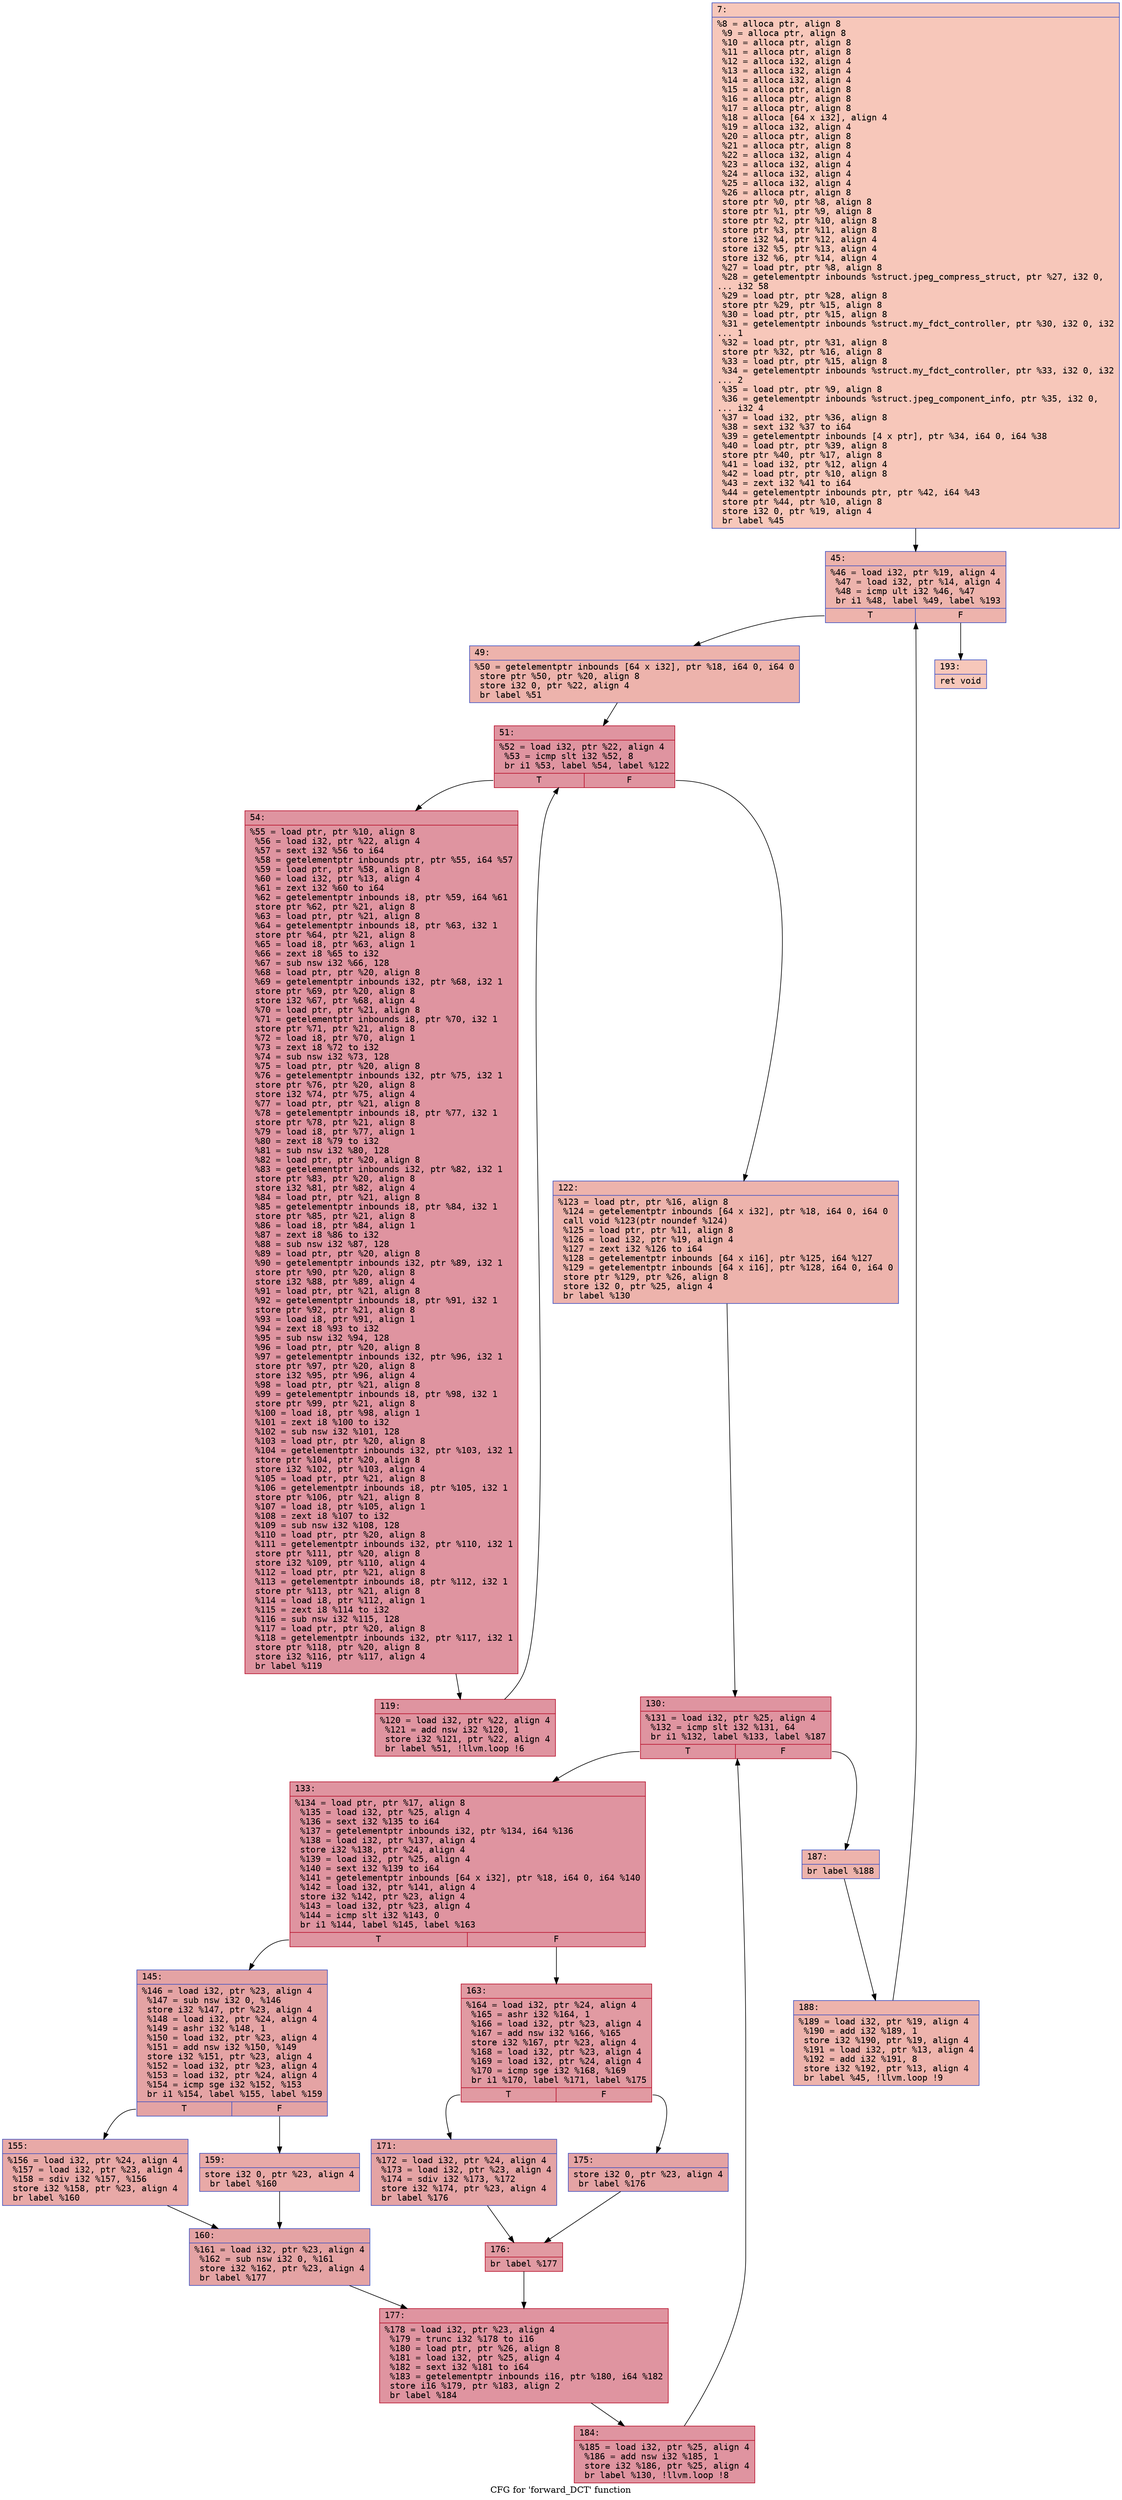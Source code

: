 digraph "CFG for 'forward_DCT' function" {
	label="CFG for 'forward_DCT' function";

	Node0x600001386ad0 [shape=record,color="#3d50c3ff", style=filled, fillcolor="#ec7f6370" fontname="Courier",label="{7:\l|  %8 = alloca ptr, align 8\l  %9 = alloca ptr, align 8\l  %10 = alloca ptr, align 8\l  %11 = alloca ptr, align 8\l  %12 = alloca i32, align 4\l  %13 = alloca i32, align 4\l  %14 = alloca i32, align 4\l  %15 = alloca ptr, align 8\l  %16 = alloca ptr, align 8\l  %17 = alloca ptr, align 8\l  %18 = alloca [64 x i32], align 4\l  %19 = alloca i32, align 4\l  %20 = alloca ptr, align 8\l  %21 = alloca ptr, align 8\l  %22 = alloca i32, align 4\l  %23 = alloca i32, align 4\l  %24 = alloca i32, align 4\l  %25 = alloca i32, align 4\l  %26 = alloca ptr, align 8\l  store ptr %0, ptr %8, align 8\l  store ptr %1, ptr %9, align 8\l  store ptr %2, ptr %10, align 8\l  store ptr %3, ptr %11, align 8\l  store i32 %4, ptr %12, align 4\l  store i32 %5, ptr %13, align 4\l  store i32 %6, ptr %14, align 4\l  %27 = load ptr, ptr %8, align 8\l  %28 = getelementptr inbounds %struct.jpeg_compress_struct, ptr %27, i32 0,\l... i32 58\l  %29 = load ptr, ptr %28, align 8\l  store ptr %29, ptr %15, align 8\l  %30 = load ptr, ptr %15, align 8\l  %31 = getelementptr inbounds %struct.my_fdct_controller, ptr %30, i32 0, i32\l... 1\l  %32 = load ptr, ptr %31, align 8\l  store ptr %32, ptr %16, align 8\l  %33 = load ptr, ptr %15, align 8\l  %34 = getelementptr inbounds %struct.my_fdct_controller, ptr %33, i32 0, i32\l... 2\l  %35 = load ptr, ptr %9, align 8\l  %36 = getelementptr inbounds %struct.jpeg_component_info, ptr %35, i32 0,\l... i32 4\l  %37 = load i32, ptr %36, align 8\l  %38 = sext i32 %37 to i64\l  %39 = getelementptr inbounds [4 x ptr], ptr %34, i64 0, i64 %38\l  %40 = load ptr, ptr %39, align 8\l  store ptr %40, ptr %17, align 8\l  %41 = load i32, ptr %12, align 4\l  %42 = load ptr, ptr %10, align 8\l  %43 = zext i32 %41 to i64\l  %44 = getelementptr inbounds ptr, ptr %42, i64 %43\l  store ptr %44, ptr %10, align 8\l  store i32 0, ptr %19, align 4\l  br label %45\l}"];
	Node0x600001386ad0 -> Node0x600001386b20[tooltip="7 -> 45\nProbability 100.00%" ];
	Node0x600001386b20 [shape=record,color="#3d50c3ff", style=filled, fillcolor="#d6524470" fontname="Courier",label="{45:\l|  %46 = load i32, ptr %19, align 4\l  %47 = load i32, ptr %14, align 4\l  %48 = icmp ult i32 %46, %47\l  br i1 %48, label %49, label %193\l|{<s0>T|<s1>F}}"];
	Node0x600001386b20:s0 -> Node0x600001386b70[tooltip="45 -> 49\nProbability 96.88%" ];
	Node0x600001386b20:s1 -> Node0x600001387160[tooltip="45 -> 193\nProbability 3.12%" ];
	Node0x600001386b70 [shape=record,color="#3d50c3ff", style=filled, fillcolor="#d6524470" fontname="Courier",label="{49:\l|  %50 = getelementptr inbounds [64 x i32], ptr %18, i64 0, i64 0\l  store ptr %50, ptr %20, align 8\l  store i32 0, ptr %22, align 4\l  br label %51\l}"];
	Node0x600001386b70 -> Node0x600001386bc0[tooltip="49 -> 51\nProbability 100.00%" ];
	Node0x600001386bc0 [shape=record,color="#b70d28ff", style=filled, fillcolor="#b70d2870" fontname="Courier",label="{51:\l|  %52 = load i32, ptr %22, align 4\l  %53 = icmp slt i32 %52, 8\l  br i1 %53, label %54, label %122\l|{<s0>T|<s1>F}}"];
	Node0x600001386bc0:s0 -> Node0x600001386c10[tooltip="51 -> 54\nProbability 96.88%" ];
	Node0x600001386bc0:s1 -> Node0x600001386cb0[tooltip="51 -> 122\nProbability 3.12%" ];
	Node0x600001386c10 [shape=record,color="#b70d28ff", style=filled, fillcolor="#b70d2870" fontname="Courier",label="{54:\l|  %55 = load ptr, ptr %10, align 8\l  %56 = load i32, ptr %22, align 4\l  %57 = sext i32 %56 to i64\l  %58 = getelementptr inbounds ptr, ptr %55, i64 %57\l  %59 = load ptr, ptr %58, align 8\l  %60 = load i32, ptr %13, align 4\l  %61 = zext i32 %60 to i64\l  %62 = getelementptr inbounds i8, ptr %59, i64 %61\l  store ptr %62, ptr %21, align 8\l  %63 = load ptr, ptr %21, align 8\l  %64 = getelementptr inbounds i8, ptr %63, i32 1\l  store ptr %64, ptr %21, align 8\l  %65 = load i8, ptr %63, align 1\l  %66 = zext i8 %65 to i32\l  %67 = sub nsw i32 %66, 128\l  %68 = load ptr, ptr %20, align 8\l  %69 = getelementptr inbounds i32, ptr %68, i32 1\l  store ptr %69, ptr %20, align 8\l  store i32 %67, ptr %68, align 4\l  %70 = load ptr, ptr %21, align 8\l  %71 = getelementptr inbounds i8, ptr %70, i32 1\l  store ptr %71, ptr %21, align 8\l  %72 = load i8, ptr %70, align 1\l  %73 = zext i8 %72 to i32\l  %74 = sub nsw i32 %73, 128\l  %75 = load ptr, ptr %20, align 8\l  %76 = getelementptr inbounds i32, ptr %75, i32 1\l  store ptr %76, ptr %20, align 8\l  store i32 %74, ptr %75, align 4\l  %77 = load ptr, ptr %21, align 8\l  %78 = getelementptr inbounds i8, ptr %77, i32 1\l  store ptr %78, ptr %21, align 8\l  %79 = load i8, ptr %77, align 1\l  %80 = zext i8 %79 to i32\l  %81 = sub nsw i32 %80, 128\l  %82 = load ptr, ptr %20, align 8\l  %83 = getelementptr inbounds i32, ptr %82, i32 1\l  store ptr %83, ptr %20, align 8\l  store i32 %81, ptr %82, align 4\l  %84 = load ptr, ptr %21, align 8\l  %85 = getelementptr inbounds i8, ptr %84, i32 1\l  store ptr %85, ptr %21, align 8\l  %86 = load i8, ptr %84, align 1\l  %87 = zext i8 %86 to i32\l  %88 = sub nsw i32 %87, 128\l  %89 = load ptr, ptr %20, align 8\l  %90 = getelementptr inbounds i32, ptr %89, i32 1\l  store ptr %90, ptr %20, align 8\l  store i32 %88, ptr %89, align 4\l  %91 = load ptr, ptr %21, align 8\l  %92 = getelementptr inbounds i8, ptr %91, i32 1\l  store ptr %92, ptr %21, align 8\l  %93 = load i8, ptr %91, align 1\l  %94 = zext i8 %93 to i32\l  %95 = sub nsw i32 %94, 128\l  %96 = load ptr, ptr %20, align 8\l  %97 = getelementptr inbounds i32, ptr %96, i32 1\l  store ptr %97, ptr %20, align 8\l  store i32 %95, ptr %96, align 4\l  %98 = load ptr, ptr %21, align 8\l  %99 = getelementptr inbounds i8, ptr %98, i32 1\l  store ptr %99, ptr %21, align 8\l  %100 = load i8, ptr %98, align 1\l  %101 = zext i8 %100 to i32\l  %102 = sub nsw i32 %101, 128\l  %103 = load ptr, ptr %20, align 8\l  %104 = getelementptr inbounds i32, ptr %103, i32 1\l  store ptr %104, ptr %20, align 8\l  store i32 %102, ptr %103, align 4\l  %105 = load ptr, ptr %21, align 8\l  %106 = getelementptr inbounds i8, ptr %105, i32 1\l  store ptr %106, ptr %21, align 8\l  %107 = load i8, ptr %105, align 1\l  %108 = zext i8 %107 to i32\l  %109 = sub nsw i32 %108, 128\l  %110 = load ptr, ptr %20, align 8\l  %111 = getelementptr inbounds i32, ptr %110, i32 1\l  store ptr %111, ptr %20, align 8\l  store i32 %109, ptr %110, align 4\l  %112 = load ptr, ptr %21, align 8\l  %113 = getelementptr inbounds i8, ptr %112, i32 1\l  store ptr %113, ptr %21, align 8\l  %114 = load i8, ptr %112, align 1\l  %115 = zext i8 %114 to i32\l  %116 = sub nsw i32 %115, 128\l  %117 = load ptr, ptr %20, align 8\l  %118 = getelementptr inbounds i32, ptr %117, i32 1\l  store ptr %118, ptr %20, align 8\l  store i32 %116, ptr %117, align 4\l  br label %119\l}"];
	Node0x600001386c10 -> Node0x600001386c60[tooltip="54 -> 119\nProbability 100.00%" ];
	Node0x600001386c60 [shape=record,color="#b70d28ff", style=filled, fillcolor="#b70d2870" fontname="Courier",label="{119:\l|  %120 = load i32, ptr %22, align 4\l  %121 = add nsw i32 %120, 1\l  store i32 %121, ptr %22, align 4\l  br label %51, !llvm.loop !6\l}"];
	Node0x600001386c60 -> Node0x600001386bc0[tooltip="119 -> 51\nProbability 100.00%" ];
	Node0x600001386cb0 [shape=record,color="#3d50c3ff", style=filled, fillcolor="#d6524470" fontname="Courier",label="{122:\l|  %123 = load ptr, ptr %16, align 8\l  %124 = getelementptr inbounds [64 x i32], ptr %18, i64 0, i64 0\l  call void %123(ptr noundef %124)\l  %125 = load ptr, ptr %11, align 8\l  %126 = load i32, ptr %19, align 4\l  %127 = zext i32 %126 to i64\l  %128 = getelementptr inbounds [64 x i16], ptr %125, i64 %127\l  %129 = getelementptr inbounds [64 x i16], ptr %128, i64 0, i64 0\l  store ptr %129, ptr %26, align 8\l  store i32 0, ptr %25, align 4\l  br label %130\l}"];
	Node0x600001386cb0 -> Node0x600001386d00[tooltip="122 -> 130\nProbability 100.00%" ];
	Node0x600001386d00 [shape=record,color="#b70d28ff", style=filled, fillcolor="#b70d2870" fontname="Courier",label="{130:\l|  %131 = load i32, ptr %25, align 4\l  %132 = icmp slt i32 %131, 64\l  br i1 %132, label %133, label %187\l|{<s0>T|<s1>F}}"];
	Node0x600001386d00:s0 -> Node0x600001386d50[tooltip="130 -> 133\nProbability 96.88%" ];
	Node0x600001386d00:s1 -> Node0x6000013870c0[tooltip="130 -> 187\nProbability 3.12%" ];
	Node0x600001386d50 [shape=record,color="#b70d28ff", style=filled, fillcolor="#b70d2870" fontname="Courier",label="{133:\l|  %134 = load ptr, ptr %17, align 8\l  %135 = load i32, ptr %25, align 4\l  %136 = sext i32 %135 to i64\l  %137 = getelementptr inbounds i32, ptr %134, i64 %136\l  %138 = load i32, ptr %137, align 4\l  store i32 %138, ptr %24, align 4\l  %139 = load i32, ptr %25, align 4\l  %140 = sext i32 %139 to i64\l  %141 = getelementptr inbounds [64 x i32], ptr %18, i64 0, i64 %140\l  %142 = load i32, ptr %141, align 4\l  store i32 %142, ptr %23, align 4\l  %143 = load i32, ptr %23, align 4\l  %144 = icmp slt i32 %143, 0\l  br i1 %144, label %145, label %163\l|{<s0>T|<s1>F}}"];
	Node0x600001386d50:s0 -> Node0x600001386da0[tooltip="133 -> 145\nProbability 37.50%" ];
	Node0x600001386d50:s1 -> Node0x600001386ee0[tooltip="133 -> 163\nProbability 62.50%" ];
	Node0x600001386da0 [shape=record,color="#3d50c3ff", style=filled, fillcolor="#c32e3170" fontname="Courier",label="{145:\l|  %146 = load i32, ptr %23, align 4\l  %147 = sub nsw i32 0, %146\l  store i32 %147, ptr %23, align 4\l  %148 = load i32, ptr %24, align 4\l  %149 = ashr i32 %148, 1\l  %150 = load i32, ptr %23, align 4\l  %151 = add nsw i32 %150, %149\l  store i32 %151, ptr %23, align 4\l  %152 = load i32, ptr %23, align 4\l  %153 = load i32, ptr %24, align 4\l  %154 = icmp sge i32 %152, %153\l  br i1 %154, label %155, label %159\l|{<s0>T|<s1>F}}"];
	Node0x600001386da0:s0 -> Node0x600001386df0[tooltip="145 -> 155\nProbability 50.00%" ];
	Node0x600001386da0:s1 -> Node0x600001386e40[tooltip="145 -> 159\nProbability 50.00%" ];
	Node0x600001386df0 [shape=record,color="#3d50c3ff", style=filled, fillcolor="#ca3b3770" fontname="Courier",label="{155:\l|  %156 = load i32, ptr %24, align 4\l  %157 = load i32, ptr %23, align 4\l  %158 = sdiv i32 %157, %156\l  store i32 %158, ptr %23, align 4\l  br label %160\l}"];
	Node0x600001386df0 -> Node0x600001386e90[tooltip="155 -> 160\nProbability 100.00%" ];
	Node0x600001386e40 [shape=record,color="#3d50c3ff", style=filled, fillcolor="#ca3b3770" fontname="Courier",label="{159:\l|  store i32 0, ptr %23, align 4\l  br label %160\l}"];
	Node0x600001386e40 -> Node0x600001386e90[tooltip="159 -> 160\nProbability 100.00%" ];
	Node0x600001386e90 [shape=record,color="#3d50c3ff", style=filled, fillcolor="#c32e3170" fontname="Courier",label="{160:\l|  %161 = load i32, ptr %23, align 4\l  %162 = sub nsw i32 0, %161\l  store i32 %162, ptr %23, align 4\l  br label %177\l}"];
	Node0x600001386e90 -> Node0x600001387020[tooltip="160 -> 177\nProbability 100.00%" ];
	Node0x600001386ee0 [shape=record,color="#b70d28ff", style=filled, fillcolor="#bb1b2c70" fontname="Courier",label="{163:\l|  %164 = load i32, ptr %24, align 4\l  %165 = ashr i32 %164, 1\l  %166 = load i32, ptr %23, align 4\l  %167 = add nsw i32 %166, %165\l  store i32 %167, ptr %23, align 4\l  %168 = load i32, ptr %23, align 4\l  %169 = load i32, ptr %24, align 4\l  %170 = icmp sge i32 %168, %169\l  br i1 %170, label %171, label %175\l|{<s0>T|<s1>F}}"];
	Node0x600001386ee0:s0 -> Node0x600001386f30[tooltip="163 -> 171\nProbability 50.00%" ];
	Node0x600001386ee0:s1 -> Node0x600001386f80[tooltip="163 -> 175\nProbability 50.00%" ];
	Node0x600001386f30 [shape=record,color="#3d50c3ff", style=filled, fillcolor="#c32e3170" fontname="Courier",label="{171:\l|  %172 = load i32, ptr %24, align 4\l  %173 = load i32, ptr %23, align 4\l  %174 = sdiv i32 %173, %172\l  store i32 %174, ptr %23, align 4\l  br label %176\l}"];
	Node0x600001386f30 -> Node0x600001386fd0[tooltip="171 -> 176\nProbability 100.00%" ];
	Node0x600001386f80 [shape=record,color="#3d50c3ff", style=filled, fillcolor="#c32e3170" fontname="Courier",label="{175:\l|  store i32 0, ptr %23, align 4\l  br label %176\l}"];
	Node0x600001386f80 -> Node0x600001386fd0[tooltip="175 -> 176\nProbability 100.00%" ];
	Node0x600001386fd0 [shape=record,color="#b70d28ff", style=filled, fillcolor="#bb1b2c70" fontname="Courier",label="{176:\l|  br label %177\l}"];
	Node0x600001386fd0 -> Node0x600001387020[tooltip="176 -> 177\nProbability 100.00%" ];
	Node0x600001387020 [shape=record,color="#b70d28ff", style=filled, fillcolor="#b70d2870" fontname="Courier",label="{177:\l|  %178 = load i32, ptr %23, align 4\l  %179 = trunc i32 %178 to i16\l  %180 = load ptr, ptr %26, align 8\l  %181 = load i32, ptr %25, align 4\l  %182 = sext i32 %181 to i64\l  %183 = getelementptr inbounds i16, ptr %180, i64 %182\l  store i16 %179, ptr %183, align 2\l  br label %184\l}"];
	Node0x600001387020 -> Node0x600001387070[tooltip="177 -> 184\nProbability 100.00%" ];
	Node0x600001387070 [shape=record,color="#b70d28ff", style=filled, fillcolor="#b70d2870" fontname="Courier",label="{184:\l|  %185 = load i32, ptr %25, align 4\l  %186 = add nsw i32 %185, 1\l  store i32 %186, ptr %25, align 4\l  br label %130, !llvm.loop !8\l}"];
	Node0x600001387070 -> Node0x600001386d00[tooltip="184 -> 130\nProbability 100.00%" ];
	Node0x6000013870c0 [shape=record,color="#3d50c3ff", style=filled, fillcolor="#d6524470" fontname="Courier",label="{187:\l|  br label %188\l}"];
	Node0x6000013870c0 -> Node0x600001387110[tooltip="187 -> 188\nProbability 100.00%" ];
	Node0x600001387110 [shape=record,color="#3d50c3ff", style=filled, fillcolor="#d6524470" fontname="Courier",label="{188:\l|  %189 = load i32, ptr %19, align 4\l  %190 = add i32 %189, 1\l  store i32 %190, ptr %19, align 4\l  %191 = load i32, ptr %13, align 4\l  %192 = add i32 %191, 8\l  store i32 %192, ptr %13, align 4\l  br label %45, !llvm.loop !9\l}"];
	Node0x600001387110 -> Node0x600001386b20[tooltip="188 -> 45\nProbability 100.00%" ];
	Node0x600001387160 [shape=record,color="#3d50c3ff", style=filled, fillcolor="#ec7f6370" fontname="Courier",label="{193:\l|  ret void\l}"];
}
